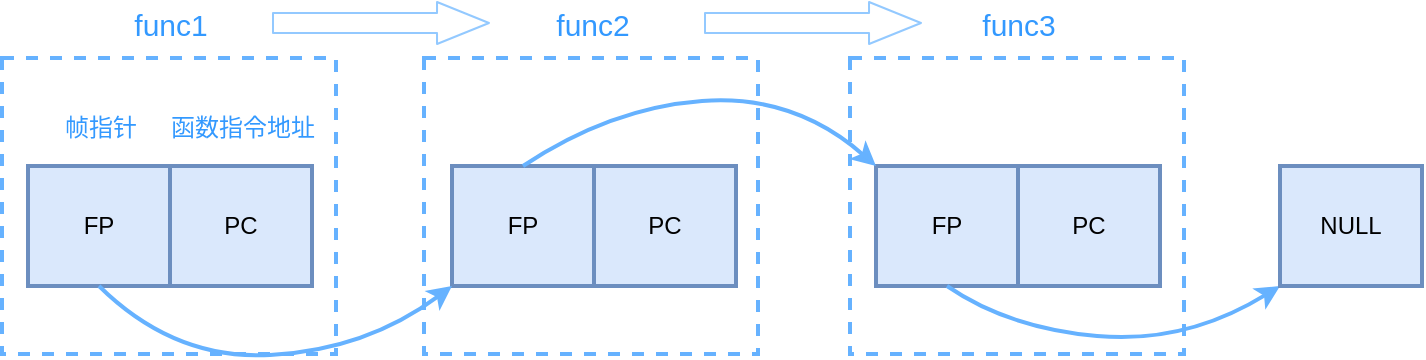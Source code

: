 <mxfile version="13.6.2" type="github">
  <diagram id="p9JAmEwspsk7bqvlZ2XF" name="Page-1">
    <mxGraphModel dx="786" dy="539" grid="0" gridSize="10" guides="1" tooltips="1" connect="1" arrows="1" fold="1" page="1" pageScale="1" pageWidth="827" pageHeight="1169" math="0" shadow="0">
      <root>
        <mxCell id="0" />
        <mxCell id="1" parent="0" />
        <mxCell id="4idgu7EIr6EQUySL27Tn-21" value="" style="rounded=0;whiteSpace=wrap;html=1;strokeWidth=2;fontColor=#3399FF;dashed=1;strokeColor=#66B2FF;" vertex="1" parent="1">
          <mxGeometry x="464" y="147" width="167" height="148" as="geometry" />
        </mxCell>
        <mxCell id="4idgu7EIr6EQUySL27Tn-22" value="func3" style="text;html=1;align=center;verticalAlign=middle;resizable=0;points=[];autosize=1;fontColor=#3399FF;fontSize=15;" vertex="1" parent="1">
          <mxGeometry x="524.5" y="119" width="47" height="22" as="geometry" />
        </mxCell>
        <mxCell id="4idgu7EIr6EQUySL27Tn-19" value="" style="rounded=0;whiteSpace=wrap;html=1;strokeWidth=2;fontColor=#3399FF;dashed=1;strokeColor=#66B2FF;" vertex="1" parent="1">
          <mxGeometry x="251" y="147" width="167" height="148" as="geometry" />
        </mxCell>
        <mxCell id="4idgu7EIr6EQUySL27Tn-20" value="func2" style="text;html=1;align=center;verticalAlign=middle;resizable=0;points=[];autosize=1;fontColor=#3399FF;fontSize=15;" vertex="1" parent="1">
          <mxGeometry x="311.5" y="119" width="47" height="22" as="geometry" />
        </mxCell>
        <mxCell id="4idgu7EIr6EQUySL27Tn-17" value="" style="rounded=0;whiteSpace=wrap;html=1;strokeWidth=2;fontColor=#3399FF;dashed=1;strokeColor=#66B2FF;" vertex="1" parent="1">
          <mxGeometry x="40" y="147" width="167" height="148" as="geometry" />
        </mxCell>
        <mxCell id="4idgu7EIr6EQUySL27Tn-1" value="FP" style="rounded=0;whiteSpace=wrap;html=1;fillColor=#dae8fc;strokeColor=#6c8ebf;strokeWidth=2;" vertex="1" parent="1">
          <mxGeometry x="53" y="201" width="71" height="60" as="geometry" />
        </mxCell>
        <mxCell id="4idgu7EIr6EQUySL27Tn-2" value="PC" style="rounded=0;whiteSpace=wrap;html=1;fillColor=#dae8fc;strokeColor=#6c8ebf;strokeWidth=2;" vertex="1" parent="1">
          <mxGeometry x="124" y="201" width="71" height="60" as="geometry" />
        </mxCell>
        <mxCell id="4idgu7EIr6EQUySL27Tn-3" value="FP" style="rounded=0;whiteSpace=wrap;html=1;fillColor=#dae8fc;strokeColor=#6c8ebf;strokeWidth=2;" vertex="1" parent="1">
          <mxGeometry x="265" y="201" width="71" height="60" as="geometry" />
        </mxCell>
        <mxCell id="4idgu7EIr6EQUySL27Tn-4" value="PC" style="rounded=0;whiteSpace=wrap;html=1;fillColor=#dae8fc;strokeColor=#6c8ebf;strokeWidth=2;" vertex="1" parent="1">
          <mxGeometry x="336" y="201" width="71" height="60" as="geometry" />
        </mxCell>
        <mxCell id="4idgu7EIr6EQUySL27Tn-7" value="" style="endArrow=classic;html=1;exitX=0.5;exitY=1;exitDx=0;exitDy=0;entryX=0;entryY=1;entryDx=0;entryDy=0;strokeWidth=2;curved=1;strokeColor=#66B2FF;" edge="1" parent="1" source="4idgu7EIr6EQUySL27Tn-1" target="4idgu7EIr6EQUySL27Tn-3">
          <mxGeometry width="50" height="50" relative="1" as="geometry">
            <mxPoint x="255" y="313" as="sourcePoint" />
            <mxPoint x="305" y="263" as="targetPoint" />
            <Array as="points">
              <mxPoint x="126" y="298" />
              <mxPoint x="222" y="293" />
            </Array>
          </mxGeometry>
        </mxCell>
        <mxCell id="4idgu7EIr6EQUySL27Tn-8" value="FP" style="rounded=0;whiteSpace=wrap;html=1;fillColor=#dae8fc;strokeColor=#6c8ebf;strokeWidth=2;" vertex="1" parent="1">
          <mxGeometry x="477" y="201" width="71" height="60" as="geometry" />
        </mxCell>
        <mxCell id="4idgu7EIr6EQUySL27Tn-9" value="PC" style="rounded=0;whiteSpace=wrap;html=1;fillColor=#dae8fc;strokeColor=#6c8ebf;strokeWidth=2;" vertex="1" parent="1">
          <mxGeometry x="548" y="201" width="71" height="60" as="geometry" />
        </mxCell>
        <mxCell id="4idgu7EIr6EQUySL27Tn-10" value="" style="endArrow=classic;html=1;exitX=0.5;exitY=0;exitDx=0;exitDy=0;entryX=0;entryY=0;entryDx=0;entryDy=0;strokeWidth=2;curved=1;strokeColor=#66B2FF;" edge="1" parent="1" source="4idgu7EIr6EQUySL27Tn-3" target="4idgu7EIr6EQUySL27Tn-8">
          <mxGeometry width="50" height="50" relative="1" as="geometry">
            <mxPoint x="346" y="133" as="sourcePoint" />
            <mxPoint x="522.5" y="133" as="targetPoint" />
            <Array as="points">
              <mxPoint x="344" y="172" />
              <mxPoint x="436" y="165" />
            </Array>
          </mxGeometry>
        </mxCell>
        <mxCell id="4idgu7EIr6EQUySL27Tn-11" value="" style="endArrow=classic;html=1;exitX=0.5;exitY=1;exitDx=0;exitDy=0;entryX=0;entryY=1;entryDx=0;entryDy=0;strokeWidth=2;curved=1;strokeColor=#66B2FF;" edge="1" parent="1" source="4idgu7EIr6EQUySL27Tn-8" target="4idgu7EIr6EQUySL27Tn-13">
          <mxGeometry width="50" height="50" relative="1" as="geometry">
            <mxPoint x="587" y="265" as="sourcePoint" />
            <mxPoint x="763.5" y="265" as="targetPoint" />
            <Array as="points">
              <mxPoint x="543" y="282" />
              <mxPoint x="632" y="290" />
            </Array>
          </mxGeometry>
        </mxCell>
        <mxCell id="4idgu7EIr6EQUySL27Tn-13" value="NULL" style="rounded=0;whiteSpace=wrap;html=1;fillColor=#dae8fc;strokeColor=#6c8ebf;strokeWidth=2;" vertex="1" parent="1">
          <mxGeometry x="679" y="201" width="71" height="60" as="geometry" />
        </mxCell>
        <mxCell id="4idgu7EIr6EQUySL27Tn-14" value="帧指针" style="text;html=1;align=center;verticalAlign=middle;resizable=0;points=[];autosize=1;strokeWidth=2;fontColor=#3399FF;" vertex="1" parent="1">
          <mxGeometry x="65.5" y="173" width="46" height="18" as="geometry" />
        </mxCell>
        <mxCell id="4idgu7EIr6EQUySL27Tn-15" value="函数指令地址" style="text;html=1;align=center;verticalAlign=middle;resizable=0;points=[];autosize=1;fontColor=#3399FF;" vertex="1" parent="1">
          <mxGeometry x="118.5" y="173" width="82" height="18" as="geometry" />
        </mxCell>
        <mxCell id="4idgu7EIr6EQUySL27Tn-24" style="edgeStyle=none;curved=1;orthogonalLoop=1;jettySize=auto;html=1;strokeColor=#66B2FF;strokeWidth=1;fontSize=15;fontColor=#3399FF;shape=flexArrow;startSize=2;endSize=8.33;startArrow=none;startFill=0;opacity=70;endWidth=10;" edge="1" parent="1">
          <mxGeometry relative="1" as="geometry">
            <mxPoint x="175" y="129.5" as="sourcePoint" />
            <mxPoint x="284" y="129.5" as="targetPoint" />
            <Array as="points" />
          </mxGeometry>
        </mxCell>
        <mxCell id="4idgu7EIr6EQUySL27Tn-18" value="func1" style="text;html=1;align=center;verticalAlign=middle;resizable=0;points=[];autosize=1;fontColor=#3399FF;fontSize=15;" vertex="1" parent="1">
          <mxGeometry x="100.5" y="119" width="47" height="22" as="geometry" />
        </mxCell>
        <mxCell id="4idgu7EIr6EQUySL27Tn-25" style="edgeStyle=none;curved=1;orthogonalLoop=1;jettySize=auto;html=1;strokeColor=#66B2FF;strokeWidth=1;fontSize=15;fontColor=#3399FF;shape=flexArrow;startSize=2;endSize=8.33;startArrow=none;startFill=0;opacity=70;endWidth=10;" edge="1" parent="1">
          <mxGeometry relative="1" as="geometry">
            <mxPoint x="391" y="129.5" as="sourcePoint" />
            <mxPoint x="500" y="129.5" as="targetPoint" />
            <Array as="points" />
          </mxGeometry>
        </mxCell>
      </root>
    </mxGraphModel>
  </diagram>
</mxfile>
